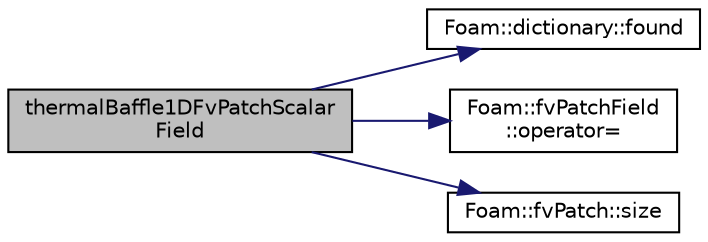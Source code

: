 digraph "thermalBaffle1DFvPatchScalarField"
{
  bgcolor="transparent";
  edge [fontname="Helvetica",fontsize="10",labelfontname="Helvetica",labelfontsize="10"];
  node [fontname="Helvetica",fontsize="10",shape=record];
  rankdir="LR";
  Node1 [label="thermalBaffle1DFvPatchScalar\lField",height=0.2,width=0.4,color="black", fillcolor="grey75", style="filled", fontcolor="black"];
  Node1 -> Node2 [color="midnightblue",fontsize="10",style="solid",fontname="Helvetica"];
  Node2 [label="Foam::dictionary::found",height=0.2,width=0.4,color="black",URL="$a00524.html#ae9d6521e0e8d3956f9b49ddeb44877b8",tooltip="Search dictionary for given keyword. "];
  Node1 -> Node3 [color="midnightblue",fontsize="10",style="solid",fontname="Helvetica"];
  Node3 [label="Foam::fvPatchField\l::operator=",height=0.2,width=0.4,color="black",URL="$a00886.html#a6a896c9a07142ef7985d976d61181176"];
  Node1 -> Node4 [color="midnightblue",fontsize="10",style="solid",fontname="Helvetica"];
  Node4 [label="Foam::fvPatch::size",height=0.2,width=0.4,color="black",URL="$a00885.html#aefe0792b5b0175e6022a92a906fdf053",tooltip="Return size. "];
}
